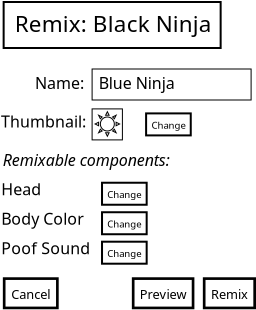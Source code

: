 <?xml version="1.0" encoding="UTF-8"?>
<dia:diagram xmlns:dia="http://www.lysator.liu.se/~alla/dia/">
  <dia:layer name="Background" visible="true">
    <dia:object type="Standard - Box" version="0" id="O0">
      <dia:attribute name="obj_pos">
        <dia:point val="5.8,5.1"/>
      </dia:attribute>
      <dia:attribute name="obj_bb">
        <dia:rectangle val="5.8,5.1;13.75,6.65"/>
      </dia:attribute>
      <dia:attribute name="elem_corner">
        <dia:point val="5.8,5.1"/>
      </dia:attribute>
      <dia:attribute name="elem_width">
        <dia:real val="7.95"/>
      </dia:attribute>
      <dia:attribute name="elem_height">
        <dia:real val="1.55"/>
      </dia:attribute>
      <dia:attribute name="border_width">
        <dia:real val="0"/>
      </dia:attribute>
      <dia:attribute name="show_background">
        <dia:boolean val="true"/>
      </dia:attribute>
    </dia:object>
    <dia:object type="Standard - Text" version="1" id="O1">
      <dia:attribute name="obj_pos">
        <dia:point val="2.95,6.098"/>
      </dia:attribute>
      <dia:attribute name="obj_bb">
        <dia:rectangle val="2.95,5.42;5.348,6.593"/>
      </dia:attribute>
      <dia:attribute name="text">
        <dia:composite type="text">
          <dia:attribute name="string">
            <dia:string>#Name:#</dia:string>
          </dia:attribute>
          <dia:attribute name="font">
            <dia:font family="sans" style="0" name="Helvetica"/>
          </dia:attribute>
          <dia:attribute name="height">
            <dia:real val="1"/>
          </dia:attribute>
          <dia:attribute name="pos">
            <dia:point val="2.95,6.098"/>
          </dia:attribute>
          <dia:attribute name="color">
            <dia:color val="#000000"/>
          </dia:attribute>
          <dia:attribute name="alignment">
            <dia:enum val="0"/>
          </dia:attribute>
        </dia:composite>
      </dia:attribute>
      <dia:attribute name="valign">
        <dia:enum val="3"/>
      </dia:attribute>
    </dia:object>
    <dia:object type="Standard - Text" version="1" id="O2">
      <dia:attribute name="obj_pos">
        <dia:point val="6.135,6.098"/>
      </dia:attribute>
      <dia:attribute name="obj_bb">
        <dia:rectangle val="6.135,5.399;9.864,6.635"/>
      </dia:attribute>
      <dia:attribute name="text">
        <dia:composite type="text">
          <dia:attribute name="string">
            <dia:string>#Blue Ninja#</dia:string>
          </dia:attribute>
          <dia:attribute name="font">
            <dia:font family="sans" style="0" name="Helvetica"/>
          </dia:attribute>
          <dia:attribute name="height">
            <dia:real val="1"/>
          </dia:attribute>
          <dia:attribute name="pos">
            <dia:point val="6.135,6.098"/>
          </dia:attribute>
          <dia:attribute name="color">
            <dia:color val="#000000"/>
          </dia:attribute>
          <dia:attribute name="alignment">
            <dia:enum val="0"/>
          </dia:attribute>
        </dia:composite>
      </dia:attribute>
      <dia:attribute name="valign">
        <dia:enum val="3"/>
      </dia:attribute>
    </dia:object>
    <dia:object type="Standard - Text" version="1" id="O3">
      <dia:attribute name="obj_pos">
        <dia:point val="1.245,8.023"/>
      </dia:attribute>
      <dia:attribute name="obj_bb">
        <dia:rectangle val="1.245,7.324;5.369,8.56"/>
      </dia:attribute>
      <dia:attribute name="text">
        <dia:composite type="text">
          <dia:attribute name="string">
            <dia:string>#Thumbnail:#</dia:string>
          </dia:attribute>
          <dia:attribute name="font">
            <dia:font family="sans" style="0" name="Helvetica"/>
          </dia:attribute>
          <dia:attribute name="height">
            <dia:real val="1"/>
          </dia:attribute>
          <dia:attribute name="pos">
            <dia:point val="1.245,8.023"/>
          </dia:attribute>
          <dia:attribute name="color">
            <dia:color val="#000000"/>
          </dia:attribute>
          <dia:attribute name="alignment">
            <dia:enum val="0"/>
          </dia:attribute>
        </dia:composite>
      </dia:attribute>
      <dia:attribute name="valign">
        <dia:enum val="3"/>
      </dia:attribute>
    </dia:object>
    <dia:object type="Standard - Box" version="0" id="O4">
      <dia:attribute name="obj_pos">
        <dia:point val="5.8,7.095"/>
      </dia:attribute>
      <dia:attribute name="obj_bb">
        <dia:rectangle val="5.8,7.095;7.315,8.645"/>
      </dia:attribute>
      <dia:attribute name="elem_corner">
        <dia:point val="5.8,7.095"/>
      </dia:attribute>
      <dia:attribute name="elem_width">
        <dia:real val="1.515"/>
      </dia:attribute>
      <dia:attribute name="elem_height">
        <dia:real val="1.55"/>
      </dia:attribute>
      <dia:attribute name="border_width">
        <dia:real val="0"/>
      </dia:attribute>
      <dia:attribute name="show_background">
        <dia:boolean val="true"/>
      </dia:attribute>
    </dia:object>
    <dia:object type="FS - Function" version="0" id="O5">
      <dia:attribute name="obj_pos">
        <dia:point val="8.5,7.32"/>
      </dia:attribute>
      <dia:attribute name="obj_bb">
        <dia:rectangle val="8.45,7.27;10.725,8.47"/>
      </dia:attribute>
      <dia:attribute name="elem_corner">
        <dia:point val="8.5,7.32"/>
      </dia:attribute>
      <dia:attribute name="elem_width">
        <dia:real val="2.175"/>
      </dia:attribute>
      <dia:attribute name="elem_height">
        <dia:real val="1.1"/>
      </dia:attribute>
      <dia:attribute name="text">
        <dia:composite type="text">
          <dia:attribute name="string">
            <dia:string>#Change#</dia:string>
          </dia:attribute>
          <dia:attribute name="font">
            <dia:font family="sans" style="0" name="Helvetica"/>
          </dia:attribute>
          <dia:attribute name="height">
            <dia:real val="0.6"/>
          </dia:attribute>
          <dia:attribute name="pos">
            <dia:point val="9.588,7.978"/>
          </dia:attribute>
          <dia:attribute name="color">
            <dia:color val="#000000"/>
          </dia:attribute>
          <dia:attribute name="alignment">
            <dia:enum val="1"/>
          </dia:attribute>
        </dia:composite>
      </dia:attribute>
      <dia:attribute name="is_wish">
        <dia:boolean val="false"/>
      </dia:attribute>
      <dia:attribute name="is_user">
        <dia:boolean val="false"/>
      </dia:attribute>
    </dia:object>
    <dia:object type="Assorted - Sun" version="0" id="O6">
      <dia:attribute name="obj_pos">
        <dia:point val="5.95,7.237"/>
      </dia:attribute>
      <dia:attribute name="obj_bb">
        <dia:rectangle val="5.95,7.237;7.175,8.463"/>
      </dia:attribute>
      <dia:attribute name="elem_corner">
        <dia:point val="5.95,7.237"/>
      </dia:attribute>
      <dia:attribute name="elem_width">
        <dia:real val="1.225"/>
      </dia:attribute>
      <dia:attribute name="elem_height">
        <dia:real val="1.225"/>
      </dia:attribute>
      <dia:attribute name="line_width">
        <dia:real val="0"/>
      </dia:attribute>
      <dia:attribute name="line_colour">
        <dia:color val="#000000"/>
      </dia:attribute>
      <dia:attribute name="fill_colour">
        <dia:color val="#ffffff"/>
      </dia:attribute>
      <dia:attribute name="show_background">
        <dia:boolean val="true"/>
      </dia:attribute>
      <dia:attribute name="line_style">
        <dia:enum val="0"/>
        <dia:real val="1"/>
      </dia:attribute>
      <dia:attribute name="flip_horizontal">
        <dia:boolean val="false"/>
      </dia:attribute>
      <dia:attribute name="flip_vertical">
        <dia:boolean val="false"/>
      </dia:attribute>
    </dia:object>
    <dia:object type="Standard - Text" version="1" id="O7">
      <dia:attribute name="obj_pos">
        <dia:point val="1.327,9.946"/>
      </dia:attribute>
      <dia:attribute name="obj_bb">
        <dia:rectangle val="1.327,9.247;10.169,10.484"/>
      </dia:attribute>
      <dia:attribute name="text">
        <dia:composite type="text">
          <dia:attribute name="string">
            <dia:string>#Remixable components:#</dia:string>
          </dia:attribute>
          <dia:attribute name="font">
            <dia:font family="sans" style="8" name="Helvetica-Oblique"/>
          </dia:attribute>
          <dia:attribute name="height">
            <dia:real val="1"/>
          </dia:attribute>
          <dia:attribute name="pos">
            <dia:point val="1.327,9.946"/>
          </dia:attribute>
          <dia:attribute name="color">
            <dia:color val="#000000"/>
          </dia:attribute>
          <dia:attribute name="alignment">
            <dia:enum val="0"/>
          </dia:attribute>
        </dia:composite>
      </dia:attribute>
      <dia:attribute name="valign">
        <dia:enum val="3"/>
      </dia:attribute>
    </dia:object>
    <dia:object type="Standard - Text" version="1" id="O8">
      <dia:attribute name="obj_pos">
        <dia:point val="1.254,11.418"/>
      </dia:attribute>
      <dia:attribute name="obj_bb">
        <dia:rectangle val="1.254,10.741;3.164,11.913"/>
      </dia:attribute>
      <dia:attribute name="text">
        <dia:composite type="text">
          <dia:attribute name="string">
            <dia:string>#Head#</dia:string>
          </dia:attribute>
          <dia:attribute name="font">
            <dia:font family="sans" style="0" name="Helvetica"/>
          </dia:attribute>
          <dia:attribute name="height">
            <dia:real val="1"/>
          </dia:attribute>
          <dia:attribute name="pos">
            <dia:point val="1.254,11.418"/>
          </dia:attribute>
          <dia:attribute name="color">
            <dia:color val="#000000"/>
          </dia:attribute>
          <dia:attribute name="alignment">
            <dia:enum val="0"/>
          </dia:attribute>
        </dia:composite>
      </dia:attribute>
      <dia:attribute name="valign">
        <dia:enum val="3"/>
      </dia:attribute>
    </dia:object>
    <dia:object type="Standard - Text" version="1" id="O9">
      <dia:attribute name="obj_pos">
        <dia:point val="1.254,12.893"/>
      </dia:attribute>
      <dia:attribute name="obj_bb">
        <dia:rectangle val="1.254,12.216;5.236,13.388"/>
      </dia:attribute>
      <dia:attribute name="text">
        <dia:composite type="text">
          <dia:attribute name="string">
            <dia:string>#Body Color#</dia:string>
          </dia:attribute>
          <dia:attribute name="font">
            <dia:font family="sans" style="0" name="Helvetica"/>
          </dia:attribute>
          <dia:attribute name="height">
            <dia:real val="1"/>
          </dia:attribute>
          <dia:attribute name="pos">
            <dia:point val="1.254,12.893"/>
          </dia:attribute>
          <dia:attribute name="color">
            <dia:color val="#000000"/>
          </dia:attribute>
          <dia:attribute name="alignment">
            <dia:enum val="0"/>
          </dia:attribute>
        </dia:composite>
      </dia:attribute>
      <dia:attribute name="valign">
        <dia:enum val="3"/>
      </dia:attribute>
    </dia:object>
    <dia:object type="Standard - Text" version="1" id="O10">
      <dia:attribute name="obj_pos">
        <dia:point val="1.254,14.366"/>
      </dia:attribute>
      <dia:attribute name="obj_bb">
        <dia:rectangle val="1.254,13.688;5.351,14.861"/>
      </dia:attribute>
      <dia:attribute name="text">
        <dia:composite type="text">
          <dia:attribute name="string">
            <dia:string>#Poof Sound#</dia:string>
          </dia:attribute>
          <dia:attribute name="font">
            <dia:font family="sans" style="0" name="Helvetica"/>
          </dia:attribute>
          <dia:attribute name="height">
            <dia:real val="1"/>
          </dia:attribute>
          <dia:attribute name="pos">
            <dia:point val="1.254,14.366"/>
          </dia:attribute>
          <dia:attribute name="color">
            <dia:color val="#000000"/>
          </dia:attribute>
          <dia:attribute name="alignment">
            <dia:enum val="0"/>
          </dia:attribute>
        </dia:composite>
      </dia:attribute>
      <dia:attribute name="valign">
        <dia:enum val="3"/>
      </dia:attribute>
    </dia:object>
    <dia:object type="FS - Function" version="0" id="O11">
      <dia:attribute name="obj_pos">
        <dia:point val="6.296,10.787"/>
      </dia:attribute>
      <dia:attribute name="obj_bb">
        <dia:rectangle val="6.246,10.737;8.521,11.937"/>
      </dia:attribute>
      <dia:attribute name="elem_corner">
        <dia:point val="6.296,10.787"/>
      </dia:attribute>
      <dia:attribute name="elem_width">
        <dia:real val="2.175"/>
      </dia:attribute>
      <dia:attribute name="elem_height">
        <dia:real val="1.1"/>
      </dia:attribute>
      <dia:attribute name="text">
        <dia:composite type="text">
          <dia:attribute name="string">
            <dia:string>#Change#</dia:string>
          </dia:attribute>
          <dia:attribute name="font">
            <dia:font family="sans" style="0" name="Helvetica"/>
          </dia:attribute>
          <dia:attribute name="height">
            <dia:real val="0.6"/>
          </dia:attribute>
          <dia:attribute name="pos">
            <dia:point val="7.384,11.445"/>
          </dia:attribute>
          <dia:attribute name="color">
            <dia:color val="#000000"/>
          </dia:attribute>
          <dia:attribute name="alignment">
            <dia:enum val="1"/>
          </dia:attribute>
        </dia:composite>
      </dia:attribute>
      <dia:attribute name="is_wish">
        <dia:boolean val="false"/>
      </dia:attribute>
      <dia:attribute name="is_user">
        <dia:boolean val="false"/>
      </dia:attribute>
    </dia:object>
    <dia:object type="FS - Function" version="0" id="O12">
      <dia:attribute name="obj_pos">
        <dia:point val="6.296,12.262"/>
      </dia:attribute>
      <dia:attribute name="obj_bb">
        <dia:rectangle val="6.246,12.212;8.521,13.412"/>
      </dia:attribute>
      <dia:attribute name="elem_corner">
        <dia:point val="6.296,12.262"/>
      </dia:attribute>
      <dia:attribute name="elem_width">
        <dia:real val="2.175"/>
      </dia:attribute>
      <dia:attribute name="elem_height">
        <dia:real val="1.1"/>
      </dia:attribute>
      <dia:attribute name="text">
        <dia:composite type="text">
          <dia:attribute name="string">
            <dia:string>#Change#</dia:string>
          </dia:attribute>
          <dia:attribute name="font">
            <dia:font family="sans" style="0" name="Helvetica"/>
          </dia:attribute>
          <dia:attribute name="height">
            <dia:real val="0.6"/>
          </dia:attribute>
          <dia:attribute name="pos">
            <dia:point val="7.384,12.92"/>
          </dia:attribute>
          <dia:attribute name="color">
            <dia:color val="#000000"/>
          </dia:attribute>
          <dia:attribute name="alignment">
            <dia:enum val="1"/>
          </dia:attribute>
        </dia:composite>
      </dia:attribute>
      <dia:attribute name="is_wish">
        <dia:boolean val="false"/>
      </dia:attribute>
      <dia:attribute name="is_user">
        <dia:boolean val="false"/>
      </dia:attribute>
    </dia:object>
    <dia:object type="FS - Function" version="0" id="O13">
      <dia:attribute name="obj_pos">
        <dia:point val="6.296,13.735"/>
      </dia:attribute>
      <dia:attribute name="obj_bb">
        <dia:rectangle val="6.246,13.685;8.521,14.885"/>
      </dia:attribute>
      <dia:attribute name="elem_corner">
        <dia:point val="6.296,13.735"/>
      </dia:attribute>
      <dia:attribute name="elem_width">
        <dia:real val="2.175"/>
      </dia:attribute>
      <dia:attribute name="elem_height">
        <dia:real val="1.1"/>
      </dia:attribute>
      <dia:attribute name="text">
        <dia:composite type="text">
          <dia:attribute name="string">
            <dia:string>#Change#</dia:string>
          </dia:attribute>
          <dia:attribute name="font">
            <dia:font family="sans" style="0" name="Helvetica"/>
          </dia:attribute>
          <dia:attribute name="height">
            <dia:real val="0.6"/>
          </dia:attribute>
          <dia:attribute name="pos">
            <dia:point val="7.384,14.392"/>
          </dia:attribute>
          <dia:attribute name="color">
            <dia:color val="#000000"/>
          </dia:attribute>
          <dia:attribute name="alignment">
            <dia:enum val="1"/>
          </dia:attribute>
        </dia:composite>
      </dia:attribute>
      <dia:attribute name="is_wish">
        <dia:boolean val="false"/>
      </dia:attribute>
      <dia:attribute name="is_user">
        <dia:boolean val="false"/>
      </dia:attribute>
    </dia:object>
    <dia:object type="FS - Function" version="0" id="O14">
      <dia:attribute name="obj_pos">
        <dia:point val="7.854,15.58"/>
      </dia:attribute>
      <dia:attribute name="obj_bb">
        <dia:rectangle val="7.804,15.53;10.84,17.097"/>
      </dia:attribute>
      <dia:attribute name="elem_corner">
        <dia:point val="7.854,15.58"/>
      </dia:attribute>
      <dia:attribute name="elem_width">
        <dia:real val="2.937"/>
      </dia:attribute>
      <dia:attribute name="elem_height">
        <dia:real val="1.467"/>
      </dia:attribute>
      <dia:attribute name="text">
        <dia:composite type="text">
          <dia:attribute name="string">
            <dia:string>#Preview#</dia:string>
          </dia:attribute>
          <dia:attribute name="font">
            <dia:font family="sans" style="0" name="Helvetica"/>
          </dia:attribute>
          <dia:attribute name="height">
            <dia:real val="0.8"/>
          </dia:attribute>
          <dia:attribute name="pos">
            <dia:point val="9.322,16.456"/>
          </dia:attribute>
          <dia:attribute name="color">
            <dia:color val="#000000"/>
          </dia:attribute>
          <dia:attribute name="alignment">
            <dia:enum val="1"/>
          </dia:attribute>
        </dia:composite>
      </dia:attribute>
      <dia:attribute name="is_wish">
        <dia:boolean val="false"/>
      </dia:attribute>
      <dia:attribute name="is_user">
        <dia:boolean val="false"/>
      </dia:attribute>
    </dia:object>
    <dia:object type="FS - Function" version="0" id="O15">
      <dia:attribute name="obj_pos">
        <dia:point val="11.404,15.58"/>
      </dia:attribute>
      <dia:attribute name="obj_bb">
        <dia:rectangle val="11.354,15.53;13.933,17.097"/>
      </dia:attribute>
      <dia:attribute name="elem_corner">
        <dia:point val="11.404,15.58"/>
      </dia:attribute>
      <dia:attribute name="elem_width">
        <dia:real val="2.479"/>
      </dia:attribute>
      <dia:attribute name="elem_height">
        <dia:real val="1.467"/>
      </dia:attribute>
      <dia:attribute name="text">
        <dia:composite type="text">
          <dia:attribute name="string">
            <dia:string>#Remix#</dia:string>
          </dia:attribute>
          <dia:attribute name="font">
            <dia:font family="sans" style="0" name="Helvetica"/>
          </dia:attribute>
          <dia:attribute name="height">
            <dia:real val="0.8"/>
          </dia:attribute>
          <dia:attribute name="pos">
            <dia:point val="12.643,16.456"/>
          </dia:attribute>
          <dia:attribute name="color">
            <dia:color val="#000000"/>
          </dia:attribute>
          <dia:attribute name="alignment">
            <dia:enum val="1"/>
          </dia:attribute>
        </dia:composite>
      </dia:attribute>
      <dia:attribute name="is_wish">
        <dia:boolean val="false"/>
      </dia:attribute>
      <dia:attribute name="is_user">
        <dia:boolean val="false"/>
      </dia:attribute>
    </dia:object>
    <dia:object type="FS - Function" version="0" id="O16">
      <dia:attribute name="obj_pos">
        <dia:point val="1.404,15.58"/>
      </dia:attribute>
      <dia:attribute name="obj_bb">
        <dia:rectangle val="1.354,15.53;4.095,17.097"/>
      </dia:attribute>
      <dia:attribute name="elem_corner">
        <dia:point val="1.404,15.58"/>
      </dia:attribute>
      <dia:attribute name="elem_width">
        <dia:real val="2.642"/>
      </dia:attribute>
      <dia:attribute name="elem_height">
        <dia:real val="1.467"/>
      </dia:attribute>
      <dia:attribute name="text">
        <dia:composite type="text">
          <dia:attribute name="string">
            <dia:string>#Cancel#</dia:string>
          </dia:attribute>
          <dia:attribute name="font">
            <dia:font family="sans" style="0" name="Helvetica"/>
          </dia:attribute>
          <dia:attribute name="height">
            <dia:real val="0.8"/>
          </dia:attribute>
          <dia:attribute name="pos">
            <dia:point val="2.725,16.456"/>
          </dia:attribute>
          <dia:attribute name="color">
            <dia:color val="#000000"/>
          </dia:attribute>
          <dia:attribute name="alignment">
            <dia:enum val="1"/>
          </dia:attribute>
        </dia:composite>
      </dia:attribute>
      <dia:attribute name="is_wish">
        <dia:boolean val="false"/>
      </dia:attribute>
      <dia:attribute name="is_user">
        <dia:boolean val="false"/>
      </dia:attribute>
    </dia:object>
    <dia:group>
      <dia:object type="Standard - Box" version="0" id="O17">
        <dia:attribute name="obj_pos">
          <dia:point val="1.377,1.75"/>
        </dia:attribute>
        <dia:attribute name="obj_bb">
          <dia:rectangle val="1.327,1.7;12.277,4.1"/>
        </dia:attribute>
        <dia:attribute name="elem_corner">
          <dia:point val="1.377,1.75"/>
        </dia:attribute>
        <dia:attribute name="elem_width">
          <dia:real val="10.85"/>
        </dia:attribute>
        <dia:attribute name="elem_height">
          <dia:real val="2.3"/>
        </dia:attribute>
        <dia:attribute name="show_background">
          <dia:boolean val="true"/>
        </dia:attribute>
      </dia:object>
      <dia:object type="Standard - Text" version="1" id="O18">
        <dia:attribute name="obj_pos">
          <dia:point val="1.927,3.25"/>
        </dia:attribute>
        <dia:attribute name="obj_bb">
          <dia:rectangle val="1.927,2.3;11.445,3.942"/>
        </dia:attribute>
        <dia:attribute name="text">
          <dia:composite type="text">
            <dia:attribute name="string">
              <dia:string>#Remix: Black Ninja#</dia:string>
            </dia:attribute>
            <dia:attribute name="font">
              <dia:font family="sans" style="0" name="Helvetica"/>
            </dia:attribute>
            <dia:attribute name="height">
              <dia:real val="1.4"/>
            </dia:attribute>
            <dia:attribute name="pos">
              <dia:point val="1.927,3.25"/>
            </dia:attribute>
            <dia:attribute name="color">
              <dia:color val="#000000"/>
            </dia:attribute>
            <dia:attribute name="alignment">
              <dia:enum val="0"/>
            </dia:attribute>
          </dia:composite>
        </dia:attribute>
        <dia:attribute name="valign">
          <dia:enum val="3"/>
        </dia:attribute>
      </dia:object>
    </dia:group>
  </dia:layer>
</dia:diagram>
